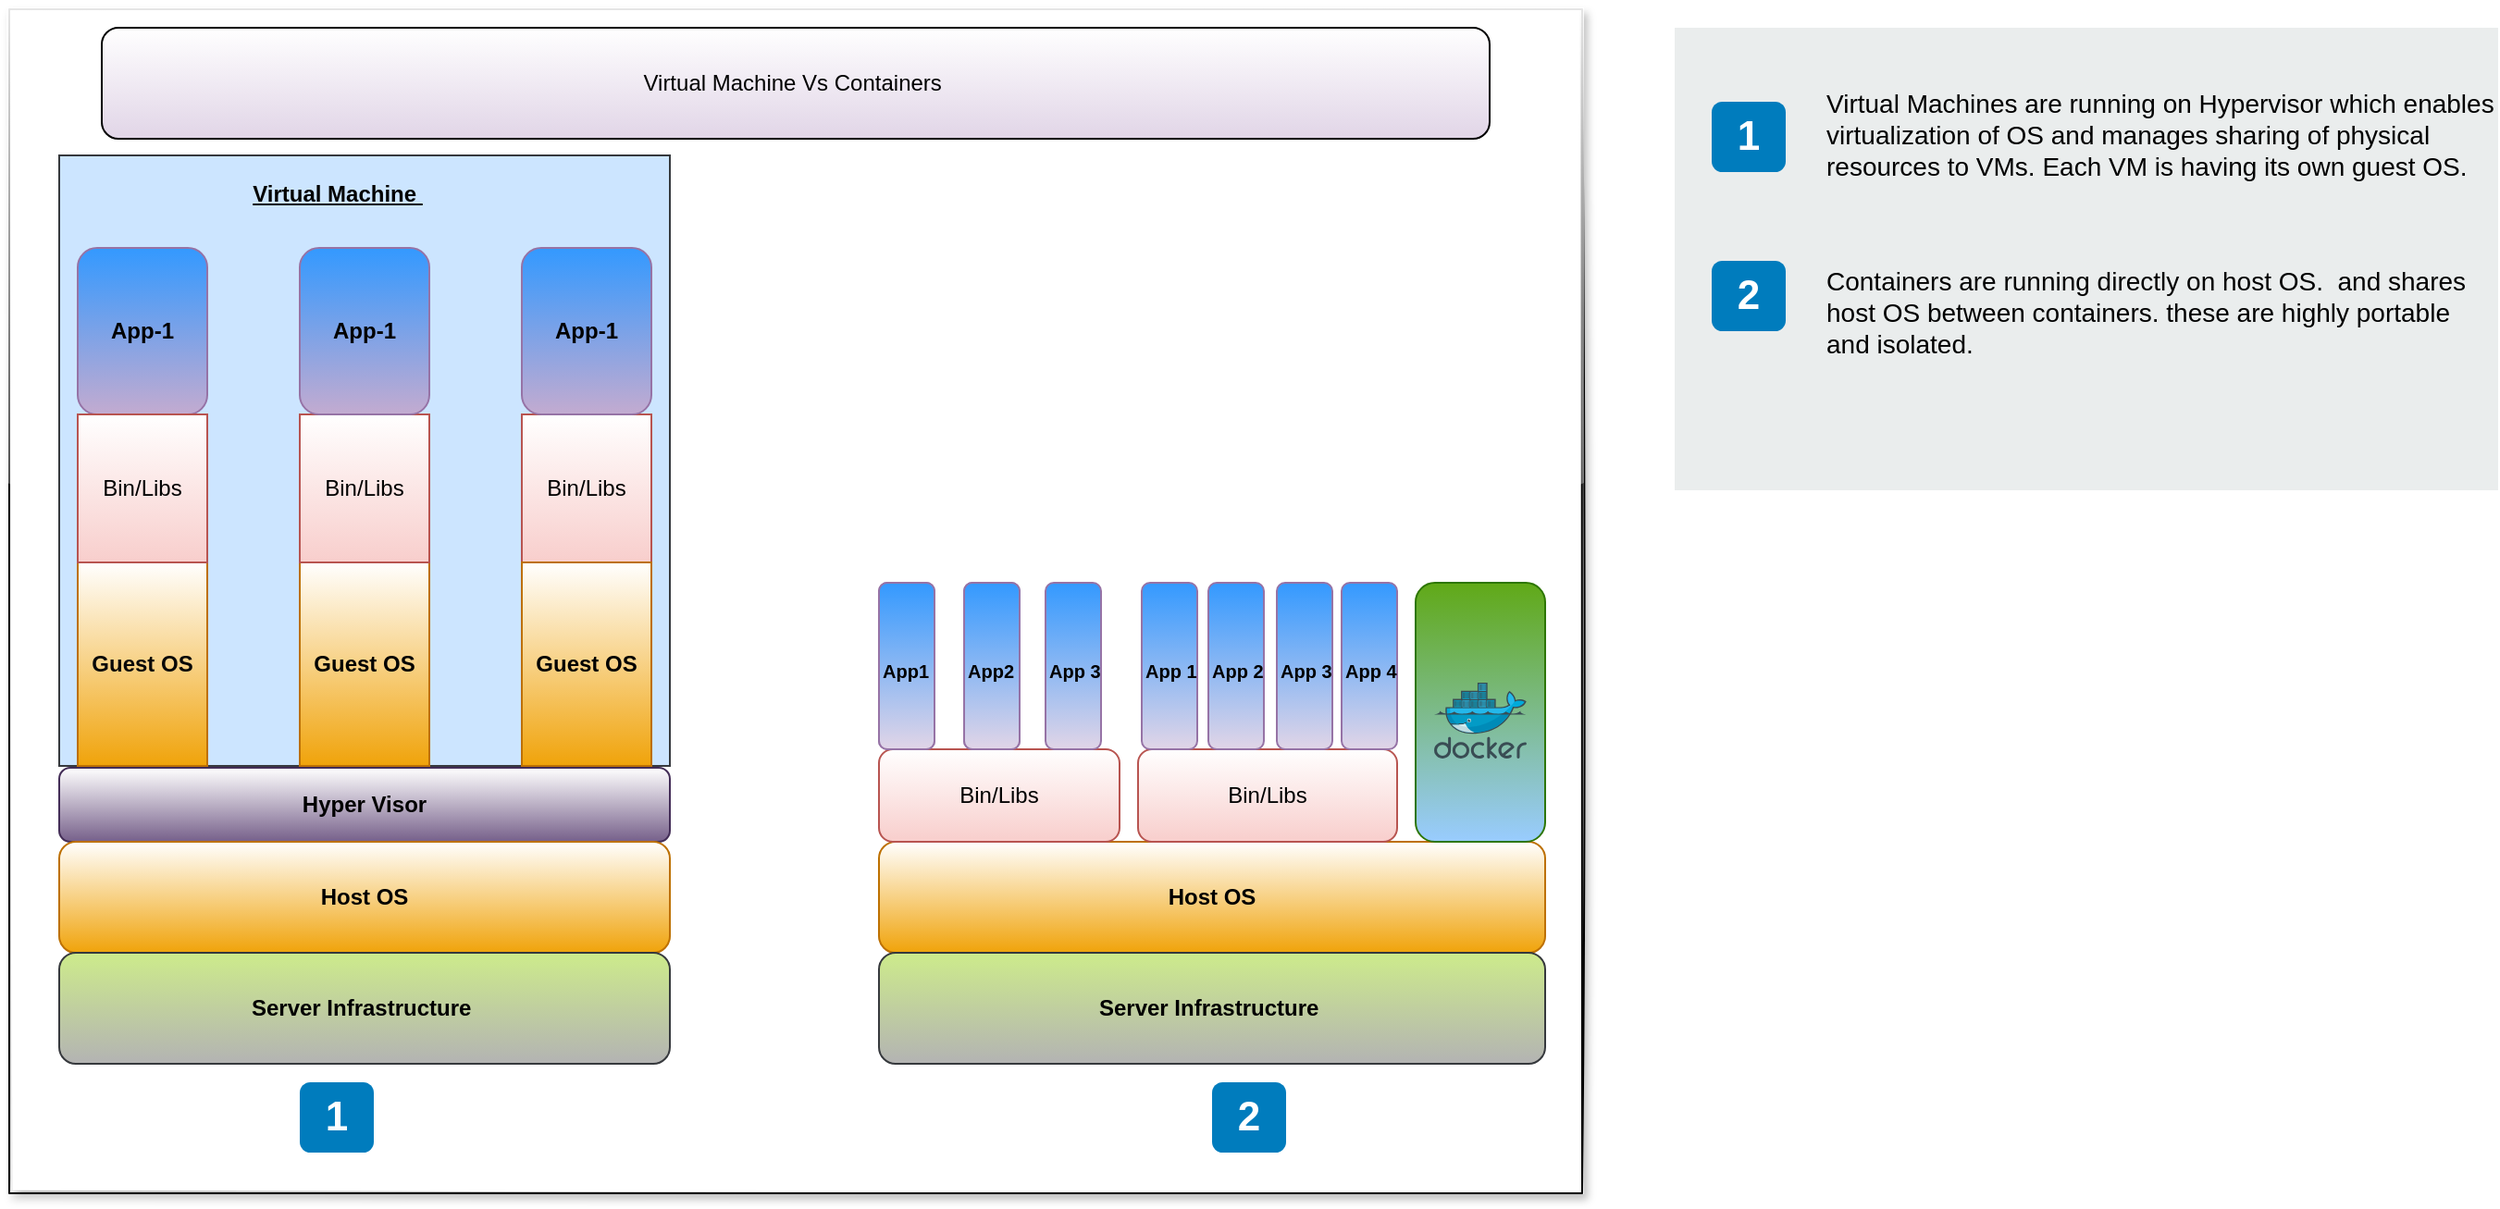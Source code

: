 <mxfile version="13.8.1" type="github" pages="3">
  <diagram id="DGWB0BznINM3LNl3tufz" name="VM Vs Container">
    <mxGraphModel dx="1422" dy="794" grid="1" gridSize="10" guides="1" tooltips="1" connect="1" arrows="1" fold="1" page="1" pageScale="1" pageWidth="850" pageHeight="1100" math="0" shadow="0">
      <root>
        <mxCell id="kyDqKszKugS3sy3nD4lF-0" />
        <mxCell id="kyDqKszKugS3sy3nD4lF-1" parent="kyDqKszKugS3sy3nD4lF-0" />
        <mxCell id="bHIcWcPqwZpYIcdL-W17-55" value="" style="rounded=0;whiteSpace=wrap;html=1;glass=1;fillColor=#FFFFFF;shadow=1;sketch=1;" parent="kyDqKszKugS3sy3nD4lF-1" vertex="1">
          <mxGeometry x="45" y="110" width="850" height="640" as="geometry" />
        </mxCell>
        <mxCell id="kyDqKszKugS3sy3nD4lF-6" value="" style="rounded=0;whiteSpace=wrap;html=1;glass=0;fillColor=#67AB9F;gradientColor=#ffffff;" parent="kyDqKszKugS3sy3nD4lF-1" vertex="1">
          <mxGeometry x="82" y="220" width="70" height="280" as="geometry" />
        </mxCell>
        <mxCell id="kyDqKszKugS3sy3nD4lF-7" value="" style="rounded=0;whiteSpace=wrap;html=1;glass=0;fillColor=#67AB9F;gradientColor=#ffffff;" parent="kyDqKszKugS3sy3nD4lF-1" vertex="1">
          <mxGeometry x="202" y="220" width="70" height="280" as="geometry" />
        </mxCell>
        <mxCell id="kyDqKszKugS3sy3nD4lF-8" value="" style="rounded=0;whiteSpace=wrap;html=1;glass=0;fillColor=#67AB9F;gradientColor=#ffffff;" parent="kyDqKszKugS3sy3nD4lF-1" vertex="1">
          <mxGeometry x="322" y="220" width="70" height="280" as="geometry" />
        </mxCell>
        <mxCell id="kyDqKszKugS3sy3nD4lF-9" value="&lt;b&gt;Guest OS&lt;/b&gt;" style="rounded=0;whiteSpace=wrap;html=1;glass=0;fillColor=#f0a30a;gradientDirection=north;strokeColor=#BD7000;fontColor=#ffffff;gradientColor=#ffffff;" parent="kyDqKszKugS3sy3nD4lF-1" vertex="1">
          <mxGeometry x="82" y="390" width="70" height="110" as="geometry" />
        </mxCell>
        <mxCell id="kyDqKszKugS3sy3nD4lF-11" value="" style="rounded=0;whiteSpace=wrap;html=1;glass=0;fillColor=#f0a30a;strokeColor=#BD7000;fontColor=#ffffff;" parent="kyDqKszKugS3sy3nD4lF-1" vertex="1">
          <mxGeometry x="322" y="390" width="70" height="110" as="geometry" />
        </mxCell>
        <mxCell id="kyDqKszKugS3sy3nD4lF-12" value="Bin/Libs" style="rounded=0;whiteSpace=wrap;html=1;glass=0;fillColor=#ffcc99;gradientDirection=north;strokeColor=#36393d;gradientColor=#ffffff;" parent="kyDqKszKugS3sy3nD4lF-1" vertex="1">
          <mxGeometry x="82" y="310" width="70" height="80" as="geometry" />
        </mxCell>
        <mxCell id="kyDqKszKugS3sy3nD4lF-13" value="&lt;span&gt;Bin/Libs&lt;/span&gt;" style="rounded=0;whiteSpace=wrap;html=1;glass=0;fillColor=#ffcc99;strokeColor=#36393d;gradientDirection=north;gradientColor=#ffffff;" parent="kyDqKszKugS3sy3nD4lF-1" vertex="1">
          <mxGeometry x="202" y="310" width="70" height="80" as="geometry" />
        </mxCell>
        <mxCell id="bHIcWcPqwZpYIcdL-W17-0" value="&lt;b&gt;Guest OS&lt;/b&gt;" style="rounded=0;whiteSpace=wrap;html=1;glass=0;fillColor=#f0a30a;gradientDirection=north;strokeColor=#BD7000;fontColor=#ffffff;" parent="kyDqKszKugS3sy3nD4lF-1" vertex="1">
          <mxGeometry x="82" y="220" width="70" height="90" as="geometry" />
        </mxCell>
        <mxCell id="bHIcWcPqwZpYIcdL-W17-1" value="&lt;b&gt;Guest OS&lt;/b&gt;" style="rounded=0;whiteSpace=wrap;html=1;glass=0;fillColor=#f0a30a;gradientDirection=north;strokeColor=#BD7000;fontColor=#ffffff;" parent="kyDqKszKugS3sy3nD4lF-1" vertex="1">
          <mxGeometry x="202" y="220" width="70" height="90" as="geometry" />
        </mxCell>
        <mxCell id="bHIcWcPqwZpYIcdL-W17-5" value="&lt;b&gt;Guest OS&lt;/b&gt;" style="rounded=0;whiteSpace=wrap;html=1;glass=0;fillColor=#f0a30a;gradientDirection=north;strokeColor=#BD7000;fontColor=#ffffff;" parent="kyDqKszKugS3sy3nD4lF-1" vertex="1">
          <mxGeometry x="82" y="220" width="70" height="90" as="geometry" />
        </mxCell>
        <mxCell id="bHIcWcPqwZpYIcdL-W17-6" value="&lt;b&gt;Guest OS&lt;/b&gt;" style="rounded=0;whiteSpace=wrap;html=1;glass=0;fillColor=#f0a30a;gradientDirection=north;strokeColor=#BD7000;fontColor=#ffffff;gradientColor=#ffffff;" parent="kyDqKszKugS3sy3nD4lF-1" vertex="1">
          <mxGeometry x="82" y="390" width="70" height="110" as="geometry" />
        </mxCell>
        <mxCell id="bHIcWcPqwZpYIcdL-W17-7" value="Bin/Libs" style="rounded=0;whiteSpace=wrap;html=1;glass=0;fillColor=#ffcc99;gradientDirection=north;strokeColor=#36393d;gradientColor=#ffffff;" parent="kyDqKszKugS3sy3nD4lF-1" vertex="1">
          <mxGeometry x="82" y="310" width="70" height="80" as="geometry" />
        </mxCell>
        <mxCell id="bHIcWcPqwZpYIcdL-W17-13" value="" style="group;rounded=0;glass=0;strokeColor=#001DBC;fontColor=#ffffff;fillColor=#0050ef;" parent="kyDqKszKugS3sy3nD4lF-1" vertex="1" connectable="0">
          <mxGeometry x="72" y="189" width="330" height="330" as="geometry" />
        </mxCell>
        <mxCell id="bHIcWcPqwZpYIcdL-W17-3" value="Virtual Machine" style="text;html=1;resizable=0;autosize=1;align=center;verticalAlign=middle;points=[];fillColor=none;strokeColor=none;rounded=0;glass=0;" parent="bHIcWcPqwZpYIcdL-W17-13" vertex="1">
          <mxGeometry x="115" y="11" width="100" height="20" as="geometry" />
        </mxCell>
        <mxCell id="bHIcWcPqwZpYIcdL-W17-53" value="" style="group" parent="bHIcWcPqwZpYIcdL-W17-13" vertex="1" connectable="0">
          <mxGeometry width="330" height="330" as="geometry" />
        </mxCell>
        <mxCell id="kyDqKszKugS3sy3nD4lF-18" value="" style="whiteSpace=wrap;html=1;aspect=fixed;glass=0;fillColor=#cce5ff;strokeColor=#36393d;" parent="bHIcWcPqwZpYIcdL-W17-53" vertex="1">
          <mxGeometry width="330" height="330" as="geometry" />
        </mxCell>
        <mxCell id="kyDqKszKugS3sy3nD4lF-14" value="&lt;span&gt;Bin/Libs&lt;/span&gt;" style="rounded=0;whiteSpace=wrap;html=1;glass=0;fillColor=#f8cecc;strokeColor=#b85450;gradientDirection=north;gradientColor=#ffffff;" parent="bHIcWcPqwZpYIcdL-W17-53" vertex="1">
          <mxGeometry x="250" y="140" width="70" height="80" as="geometry" />
        </mxCell>
        <mxCell id="kyDqKszKugS3sy3nD4lF-16" value="&lt;b&gt;&lt;font color=&quot;#000000&quot;&gt;Guest OS&lt;/font&gt;&lt;/b&gt;" style="rounded=0;whiteSpace=wrap;html=1;glass=0;fillColor=#f0a30a;gradientDirection=north;strokeColor=#BD7000;fontColor=#ffffff;gradientColor=#ffffff;" parent="bHIcWcPqwZpYIcdL-W17-53" vertex="1">
          <mxGeometry x="130" y="220" width="70" height="110" as="geometry" />
        </mxCell>
        <mxCell id="kyDqKszKugS3sy3nD4lF-17" value="&lt;b&gt;&lt;font color=&quot;#000000&quot;&gt;Guest OS&lt;/font&gt;&lt;/b&gt;" style="rounded=0;whiteSpace=wrap;html=1;glass=0;fillColor=#f0a30a;gradientDirection=north;strokeColor=#BD7000;fontColor=#ffffff;gradientColor=#ffffff;" parent="bHIcWcPqwZpYIcdL-W17-53" vertex="1">
          <mxGeometry x="250" y="220" width="70" height="110" as="geometry" />
        </mxCell>
        <mxCell id="bHIcWcPqwZpYIcdL-W17-8" value="&lt;b&gt;App-1&lt;/b&gt;" style="rounded=1;whiteSpace=wrap;html=1;glass=0;gradientDirection=south;strokeColor=#9673a6;gradientColor=#C3ABD0;fillColor=#3399FF;" parent="bHIcWcPqwZpYIcdL-W17-53" vertex="1">
          <mxGeometry x="10" y="50" width="70" height="90" as="geometry" />
        </mxCell>
        <mxCell id="bHIcWcPqwZpYIcdL-W17-9" value="&lt;b&gt;&lt;font color=&quot;#080808&quot;&gt;Guest OS&lt;/font&gt;&lt;/b&gt;" style="rounded=0;whiteSpace=wrap;html=1;glass=0;fillColor=#f0a30a;gradientDirection=north;strokeColor=#BD7000;fontColor=#ffffff;gradientColor=#ffffff;" parent="bHIcWcPqwZpYIcdL-W17-53" vertex="1">
          <mxGeometry x="10" y="220" width="70" height="110" as="geometry" />
        </mxCell>
        <mxCell id="bHIcWcPqwZpYIcdL-W17-10" value="Bin/Libs" style="rounded=0;whiteSpace=wrap;html=1;glass=0;fillColor=#f8cecc;gradientDirection=north;strokeColor=#b85450;gradientColor=#ffffff;" parent="bHIcWcPqwZpYIcdL-W17-53" vertex="1">
          <mxGeometry x="10" y="140" width="70" height="80" as="geometry" />
        </mxCell>
        <mxCell id="bHIcWcPqwZpYIcdL-W17-11" value="&lt;span&gt;Bin/Libs&lt;/span&gt;" style="rounded=0;whiteSpace=wrap;html=1;glass=0;fillColor=#f8cecc;strokeColor=#b85450;gradientDirection=north;gradientColor=#ffffff;" parent="bHIcWcPqwZpYIcdL-W17-53" vertex="1">
          <mxGeometry x="130" y="140" width="70" height="80" as="geometry" />
        </mxCell>
        <mxCell id="bHIcWcPqwZpYIcdL-W17-48" value="&lt;b&gt;App-1&lt;/b&gt;" style="rounded=1;whiteSpace=wrap;html=1;glass=0;gradientDirection=south;strokeColor=#9673a6;gradientColor=#C3ABD0;fillColor=#3399FF;" parent="bHIcWcPqwZpYIcdL-W17-53" vertex="1">
          <mxGeometry x="130" y="50" width="70" height="90" as="geometry" />
        </mxCell>
        <mxCell id="bHIcWcPqwZpYIcdL-W17-49" value="&lt;b&gt;App-1&lt;/b&gt;" style="rounded=1;whiteSpace=wrap;html=1;glass=0;gradientDirection=south;strokeColor=#9673a6;gradientColor=#C3ABD0;fillColor=#3399FF;" parent="bHIcWcPqwZpYIcdL-W17-53" vertex="1">
          <mxGeometry x="250" y="50" width="70" height="90" as="geometry" />
        </mxCell>
        <mxCell id="bHIcWcPqwZpYIcdL-W17-56" value="&lt;b&gt;&lt;u&gt;Virtual Machine&amp;nbsp;&lt;/u&gt;&lt;/b&gt;" style="text;html=1;resizable=0;autosize=1;align=center;verticalAlign=middle;points=[];fillColor=none;strokeColor=none;rounded=0;glass=0;" parent="bHIcWcPqwZpYIcdL-W17-53" vertex="1">
          <mxGeometry x="95" y="11" width="110" height="20" as="geometry" />
        </mxCell>
        <mxCell id="bHIcWcPqwZpYIcdL-W17-18" value="" style="group" parent="kyDqKszKugS3sy3nD4lF-1" vertex="1" connectable="0">
          <mxGeometry x="72" y="520" width="330" height="160" as="geometry" />
        </mxCell>
        <mxCell id="kyDqKszKugS3sy3nD4lF-4" value="&lt;b&gt;&lt;font color=&quot;#000000&quot;&gt;Hyper Visor&lt;/font&gt;&lt;/b&gt;" style="rounded=1;whiteSpace=wrap;html=1;fillColor=#76608a;gradientDirection=north;strokeColor=#432D57;fontColor=#ffffff;gradientColor=#ffffff;" parent="bHIcWcPqwZpYIcdL-W17-18" vertex="1">
          <mxGeometry width="330" height="40" as="geometry" />
        </mxCell>
        <mxCell id="bHIcWcPqwZpYIcdL-W17-14" value="" style="group" parent="bHIcWcPqwZpYIcdL-W17-18" vertex="1" connectable="0">
          <mxGeometry y="40" width="330" height="120" as="geometry" />
        </mxCell>
        <mxCell id="kyDqKszKugS3sy3nD4lF-3" value="&lt;b&gt;&lt;font color=&quot;#000000&quot;&gt;Host OS&lt;/font&gt;&lt;/b&gt;" style="rounded=1;whiteSpace=wrap;html=1;fillColor=#f0a30a;gradientDirection=north;glass=0;strokeColor=#BD7000;fontColor=#ffffff;gradientColor=#ffffff;" parent="bHIcWcPqwZpYIcdL-W17-14" vertex="1">
          <mxGeometry width="330" height="60" as="geometry" />
        </mxCell>
        <mxCell id="kyDqKszKugS3sy3nD4lF-15" value="&lt;b&gt;Server Infrastructure&amp;nbsp;&lt;/b&gt;" style="rounded=1;whiteSpace=wrap;html=1;fillColor=#cdeb8b;gradientDirection=south;glass=0;strokeColor=#36393d;gradientColor=#B3B3B3;" parent="bHIcWcPqwZpYIcdL-W17-14" vertex="1">
          <mxGeometry y="60" width="330" height="60" as="geometry" />
        </mxCell>
        <mxCell id="bHIcWcPqwZpYIcdL-W17-23" value="Virtual Machine Vs Containers&amp;nbsp;" style="rounded=1;whiteSpace=wrap;html=1;glass=0;gradientColor=#E1D5E7;fillColor=#FFFFFF;" parent="kyDqKszKugS3sy3nD4lF-1" vertex="1">
          <mxGeometry x="95" y="120" width="750" height="60" as="geometry" />
        </mxCell>
        <mxCell id="bHIcWcPqwZpYIcdL-W17-54" value="" style="group" parent="kyDqKszKugS3sy3nD4lF-1" vertex="1" connectable="0">
          <mxGeometry x="515" y="420" width="360" height="260" as="geometry" />
        </mxCell>
        <mxCell id="bHIcWcPqwZpYIcdL-W17-15" value="" style="group" parent="bHIcWcPqwZpYIcdL-W17-54" vertex="1" connectable="0">
          <mxGeometry y="140" width="360" height="120" as="geometry" />
        </mxCell>
        <mxCell id="bHIcWcPqwZpYIcdL-W17-16" value="&lt;b&gt;&lt;font color=&quot;#000000&quot;&gt;Host OS&lt;/font&gt;&lt;/b&gt;" style="rounded=1;whiteSpace=wrap;html=1;fillColor=#f0a30a;gradientDirection=north;glass=0;strokeColor=#BD7000;fontColor=#ffffff;gradientColor=#ffffff;" parent="bHIcWcPqwZpYIcdL-W17-15" vertex="1">
          <mxGeometry width="360" height="60" as="geometry" />
        </mxCell>
        <mxCell id="bHIcWcPqwZpYIcdL-W17-17" value="&lt;b&gt;Server Infrastructure&amp;nbsp;&lt;/b&gt;" style="rounded=1;whiteSpace=wrap;html=1;fillColor=#cdeb8b;gradientDirection=south;glass=0;strokeColor=#36393d;gradientColor=#B3B3B3;" parent="bHIcWcPqwZpYIcdL-W17-15" vertex="1">
          <mxGeometry y="60" width="360" height="60" as="geometry" />
        </mxCell>
        <mxCell id="bHIcWcPqwZpYIcdL-W17-36" value="Bin/Libs" style="rounded=1;whiteSpace=wrap;html=1;glass=0;fillColor=#f8cecc;gradientDirection=north;strokeColor=#b85450;gradientColor=#ffffff;" parent="bHIcWcPqwZpYIcdL-W17-54" vertex="1">
          <mxGeometry y="90" width="130" height="50" as="geometry" />
        </mxCell>
        <mxCell id="bHIcWcPqwZpYIcdL-W17-37" value="Bin/Libs" style="rounded=1;whiteSpace=wrap;html=1;glass=0;fillColor=#f8cecc;gradientDirection=north;strokeColor=#b85450;gradientColor=#ffffff;" parent="bHIcWcPqwZpYIcdL-W17-54" vertex="1">
          <mxGeometry x="140" y="90" width="140" height="50" as="geometry" />
        </mxCell>
        <mxCell id="bHIcWcPqwZpYIcdL-W17-41" value="&lt;b&gt;&lt;sub&gt;App1&lt;/sub&gt;&lt;/b&gt;" style="rounded=1;whiteSpace=wrap;html=1;glass=0;gradientDirection=south;strokeColor=#9673a6;gradientColor=#E1D5E7;align=left;fillColor=#3399FF;" parent="bHIcWcPqwZpYIcdL-W17-54" vertex="1">
          <mxGeometry width="30" height="90" as="geometry" />
        </mxCell>
        <mxCell id="bHIcWcPqwZpYIcdL-W17-42" value="&lt;b&gt;&lt;sub&gt;App 1&lt;/sub&gt;&lt;/b&gt;" style="rounded=1;whiteSpace=wrap;html=1;glass=0;gradientDirection=south;strokeColor=#9673a6;gradientColor=#E1D5E7;align=left;fillColor=#3399FF;" parent="bHIcWcPqwZpYIcdL-W17-54" vertex="1">
          <mxGeometry x="142" width="30" height="90" as="geometry" />
        </mxCell>
        <mxCell id="bHIcWcPqwZpYIcdL-W17-43" value="&lt;b&gt;&lt;sub&gt;App2&lt;/sub&gt;&lt;/b&gt;" style="rounded=1;whiteSpace=wrap;html=1;glass=0;gradientDirection=south;strokeColor=#9673a6;gradientColor=#E1D5E7;align=left;fillColor=#3399FF;" parent="bHIcWcPqwZpYIcdL-W17-54" vertex="1">
          <mxGeometry x="46" width="30" height="90" as="geometry" />
        </mxCell>
        <mxCell id="bHIcWcPqwZpYIcdL-W17-44" value="&lt;b&gt;&lt;sub&gt;App 3&lt;/sub&gt;&lt;/b&gt;" style="rounded=1;whiteSpace=wrap;html=1;glass=0;gradientDirection=south;strokeColor=#9673a6;gradientColor=#E1D5E7;align=left;fillColor=#3399FF;" parent="bHIcWcPqwZpYIcdL-W17-54" vertex="1">
          <mxGeometry x="90" width="30" height="90" as="geometry" />
        </mxCell>
        <mxCell id="bHIcWcPqwZpYIcdL-W17-45" value="&lt;b&gt;&lt;sub&gt;App 4&lt;/sub&gt;&lt;/b&gt;" style="rounded=1;whiteSpace=wrap;html=1;glass=0;gradientDirection=south;strokeColor=#9673a6;gradientColor=#E1D5E7;align=left;fillColor=#3399FF;" parent="bHIcWcPqwZpYIcdL-W17-54" vertex="1">
          <mxGeometry x="250" width="30" height="90" as="geometry" />
        </mxCell>
        <mxCell id="bHIcWcPqwZpYIcdL-W17-46" value="&lt;b&gt;&lt;sub&gt;App 2&lt;/sub&gt;&lt;/b&gt;" style="rounded=1;whiteSpace=wrap;html=1;glass=0;gradientDirection=south;strokeColor=#9673a6;gradientColor=#E1D5E7;align=left;fillColor=#3399FF;" parent="bHIcWcPqwZpYIcdL-W17-54" vertex="1">
          <mxGeometry x="178" width="30" height="90" as="geometry" />
        </mxCell>
        <mxCell id="bHIcWcPqwZpYIcdL-W17-47" value="&lt;b&gt;&lt;sub&gt;App 3&lt;/sub&gt;&lt;/b&gt;" style="rounded=1;whiteSpace=wrap;html=1;glass=0;gradientDirection=south;strokeColor=#9673a6;gradientColor=#E1D5E7;align=left;fillColor=#3399FF;" parent="bHIcWcPqwZpYIcdL-W17-54" vertex="1">
          <mxGeometry x="215" width="30" height="90" as="geometry" />
        </mxCell>
        <mxCell id="6JbyQQnrYKDJZ0UKh6eg-0" value="&lt;b&gt;&lt;sub&gt;App1&lt;/sub&gt;&lt;/b&gt;" style="rounded=1;whiteSpace=wrap;html=1;glass=0;gradientDirection=south;strokeColor=#9673a6;gradientColor=#E1D5E7;align=left;fillColor=#3399FF;" parent="bHIcWcPqwZpYIcdL-W17-54" vertex="1">
          <mxGeometry width="30" height="90" as="geometry" />
        </mxCell>
        <mxCell id="6JbyQQnrYKDJZ0UKh6eg-1" value="&lt;b&gt;&lt;sub&gt;App2&lt;/sub&gt;&lt;/b&gt;" style="rounded=1;whiteSpace=wrap;html=1;glass=0;gradientDirection=south;strokeColor=#9673a6;gradientColor=#E1D5E7;align=left;fillColor=#3399FF;" parent="bHIcWcPqwZpYIcdL-W17-54" vertex="1">
          <mxGeometry x="46" width="30" height="90" as="geometry" />
        </mxCell>
        <mxCell id="dMZ3dkn6GBFQEtiERYAv-0" value="" style="group" parent="bHIcWcPqwZpYIcdL-W17-54" vertex="1" connectable="0">
          <mxGeometry x="290" width="70" height="140" as="geometry" />
        </mxCell>
        <mxCell id="bHIcWcPqwZpYIcdL-W17-38" value="" style="rounded=1;whiteSpace=wrap;html=1;glass=0;fillColor=#60a917;gradientDirection=south;strokeColor=#2D7600;fontColor=#ffffff;gradientColor=#99CCFF;" parent="dMZ3dkn6GBFQEtiERYAv-0" vertex="1">
          <mxGeometry width="70" height="140" as="geometry" />
        </mxCell>
        <mxCell id="BT9AcweuOjdm2NpgEXRj-3" value="" style="aspect=fixed;html=1;points=[];align=center;image;fontSize=12;image=img/lib/mscae/Docker.svg;rounded=1;glass=0;fillColor=#FFFFFF;gradientColor=none;" parent="dMZ3dkn6GBFQEtiERYAv-0" vertex="1">
          <mxGeometry x="10" y="54" width="50" height="41" as="geometry" />
        </mxCell>
        <mxCell id="2RaWeisrTVGtAkEOiD9W-0" value="" style="rounded=0;whiteSpace=wrap;html=1;fillColor=#EAEDED;fontSize=22;fontColor=#FFFFFF;strokeColor=none;labelBackgroundColor=none;" parent="kyDqKszKugS3sy3nD4lF-1" vertex="1">
          <mxGeometry x="945" y="120" width="445" height="250" as="geometry" />
        </mxCell>
        <mxCell id="7nLyYLvclr_Cwdo7xorj-0" value="1" style="rounded=1;whiteSpace=wrap;html=1;fillColor=#007CBD;strokeColor=none;fontColor=#FFFFFF;fontStyle=1;fontSize=22;labelBackgroundColor=none;" parent="kyDqKszKugS3sy3nD4lF-1" vertex="1">
          <mxGeometry x="965" y="160" width="40" height="38" as="geometry" />
        </mxCell>
        <mxCell id="bnwkZBaLwuNeR5rry-iJ-0" value="2" style="rounded=1;whiteSpace=wrap;html=1;fillColor=#007CBD;strokeColor=none;fontColor=#FFFFFF;fontStyle=1;fontSize=22;labelBackgroundColor=none;" parent="kyDqKszKugS3sy3nD4lF-1" vertex="1">
          <mxGeometry x="965" y="246" width="40" height="38" as="geometry" />
        </mxCell>
        <mxCell id="CElo8uF_VUIQxqXV9QFd-0" value="&lt;span&gt;Virtual Machines are running on Hypervisor which enables virtualization of OS and manages sharing of physical resources to VMs. Each VM is having its own guest OS.&lt;/span&gt;" style="text;html=1;align=left;verticalAlign=top;spacingTop=-4;fontSize=14;labelBackgroundColor=none;whiteSpace=wrap;" parent="kyDqKszKugS3sy3nD4lF-1" vertex="1">
          <mxGeometry x="1025" y="150" width="365" height="80" as="geometry" />
        </mxCell>
        <mxCell id="CElo8uF_VUIQxqXV9QFd-1" value="&lt;span&gt;Containers are running directly on host OS.&amp;nbsp; and shares host OS between containers. these are highly portable and isolated.&lt;/span&gt;" style="text;html=1;align=left;verticalAlign=top;spacingTop=-4;fontSize=14;labelBackgroundColor=none;whiteSpace=wrap;" parent="kyDqKszKugS3sy3nD4lF-1" vertex="1">
          <mxGeometry x="1025" y="246" width="360" height="85" as="geometry" />
        </mxCell>
        <mxCell id="CElo8uF_VUIQxqXV9QFd-2" value="2" style="rounded=1;whiteSpace=wrap;html=1;fillColor=#007CBD;strokeColor=none;fontColor=#FFFFFF;fontStyle=1;fontSize=22;labelBackgroundColor=none;" parent="kyDqKszKugS3sy3nD4lF-1" vertex="1">
          <mxGeometry x="695" y="690" width="40" height="38" as="geometry" />
        </mxCell>
        <mxCell id="CElo8uF_VUIQxqXV9QFd-3" value="1" style="rounded=1;whiteSpace=wrap;html=1;fillColor=#007CBD;strokeColor=none;fontColor=#FFFFFF;fontStyle=1;fontSize=22;labelBackgroundColor=none;" parent="kyDqKszKugS3sy3nD4lF-1" vertex="1">
          <mxGeometry x="202" y="690" width="40" height="38" as="geometry" />
        </mxCell>
      </root>
    </mxGraphModel>
  </diagram>
  <diagram id="_RcHPSoCK-UyDk47PvzI" name="Docker-Image Flow">
    <mxGraphModel dx="1422" dy="794" grid="1" gridSize="10" guides="1" tooltips="1" connect="1" arrows="1" fold="1" page="1" pageScale="1" pageWidth="850" pageHeight="1100" math="0" shadow="0">
      <root>
        <mxCell id="ZIVqKfLvt1eOMZWE84N--0" />
        <mxCell id="ZIVqKfLvt1eOMZWE84N--1" parent="ZIVqKfLvt1eOMZWE84N--0" />
        <mxCell id="UGMUUq8by2aVznE4F_mM-63" value="" style="rounded=1;whiteSpace=wrap;html=1;shadow=0;glass=1;sketch=0;strokeColor=#660066;fillColor=#FFFFFF;gradientColor=#B3B3B3;opacity=90;gradientDirection=north;" parent="ZIVqKfLvt1eOMZWE84N--1" vertex="1">
          <mxGeometry x="10" y="50" width="1060" height="650" as="geometry" />
        </mxCell>
        <mxCell id="ikQmyHIwPlXDHC7vOiAN-12" value="" style="edgeStyle=orthogonalEdgeStyle;rounded=0;orthogonalLoop=1;jettySize=auto;html=1;" parent="ZIVqKfLvt1eOMZWE84N--1" target="kJPU1iOQph_Dpkr_AFzB-2" edge="1">
          <mxGeometry relative="1" as="geometry">
            <mxPoint x="373" y="425" as="sourcePoint" />
            <mxPoint x="140" y="290" as="targetPoint" />
            <Array as="points">
              <mxPoint x="373" y="425" />
              <mxPoint x="373" y="425" />
            </Array>
          </mxGeometry>
        </mxCell>
        <mxCell id="UGMUUq8by2aVznE4F_mM-22" value="Build docker Image" style="edgeLabel;html=1;align=center;verticalAlign=middle;resizable=0;points=[];" parent="ikQmyHIwPlXDHC7vOiAN-12" vertex="1" connectable="0">
          <mxGeometry x="-0.231" y="2" relative="1" as="geometry">
            <mxPoint as="offset" />
          </mxGeometry>
        </mxCell>
        <mxCell id="ikQmyHIwPlXDHC7vOiAN-7" value="&lt;b&gt;Dockerfile&amp;nbsp;&lt;/b&gt;" style="shape=document;whiteSpace=wrap;html=1;boundedLbl=1;shadow=1;fontFamily=Helvetica;fontSize=12;fontColor=#000000;align=center;strokeColor=#000000;fillColor=#FFFFFF;sketch=1;" parent="ZIVqKfLvt1eOMZWE84N--1" vertex="1">
          <mxGeometry x="49" y="410" width="121" height="80" as="geometry" />
        </mxCell>
        <mxCell id="UGMUUq8by2aVznE4F_mM-15" value="" style="group" parent="ZIVqKfLvt1eOMZWE84N--1" vertex="1" connectable="0">
          <mxGeometry x="310" y="90" width="110" height="130" as="geometry" />
        </mxCell>
        <mxCell id="kJPU1iOQph_Dpkr_AFzB-2" value="" style="aspect=fixed;perimeter=ellipsePerimeter;html=1;align=center;shadow=0;dashed=0;spacingTop=3;image;image=img/lib/active_directory/database_cube.svg;rounded=0;glass=1;sketch=1;fillColor=#FFFFFF;gradientColor=none;" parent="UGMUUq8by2aVznE4F_mM-15" vertex="1">
          <mxGeometry width="109.2" height="121.333" as="geometry" />
        </mxCell>
        <mxCell id="UGMUUq8by2aVznE4F_mM-14" value="Docker Image" style="text;html=1;resizable=0;autosize=1;align=center;verticalAlign=middle;points=[];fillColor=none;strokeColor=none;rounded=0;shadow=0;glass=1;sketch=0;" parent="UGMUUq8by2aVznE4F_mM-15" vertex="1">
          <mxGeometry x="15.714" y="112.667" width="90" height="20" as="geometry" />
        </mxCell>
        <mxCell id="UGMUUq8by2aVznE4F_mM-16" value="" style="group" parent="ZIVqKfLvt1eOMZWE84N--1" vertex="1" connectable="0">
          <mxGeometry x="280" y="425" width="260" height="220" as="geometry" />
        </mxCell>
        <mxCell id="PZKL4xhuqcC41InsU4tB-11" value="" style="group" parent="UGMUUq8by2aVznE4F_mM-16" vertex="1" connectable="0">
          <mxGeometry y="100" width="260" height="120" as="geometry" />
        </mxCell>
        <mxCell id="PZKL4xhuqcC41InsU4tB-12" value="&lt;b&gt;&lt;font color=&quot;#000000&quot;&gt;Host OS&lt;/font&gt;&lt;/b&gt;" style="rounded=1;whiteSpace=wrap;html=1;fillColor=#f0a30a;gradientDirection=north;glass=0;strokeColor=#BD7000;fontColor=#ffffff;gradientColor=#ffffff;" parent="PZKL4xhuqcC41InsU4tB-11" vertex="1">
          <mxGeometry width="260" height="60" as="geometry" />
        </mxCell>
        <mxCell id="PZKL4xhuqcC41InsU4tB-13" value="&lt;b&gt;Server Infrastructure&amp;nbsp;&lt;/b&gt;" style="rounded=1;whiteSpace=wrap;html=1;fillColor=#cdeb8b;gradientDirection=south;glass=0;strokeColor=#36393d;gradientColor=#B3B3B3;" parent="PZKL4xhuqcC41InsU4tB-11" vertex="1">
          <mxGeometry y="60" width="260" height="60" as="geometry" />
        </mxCell>
        <mxCell id="UGMUUq8by2aVznE4F_mM-11" value="" style="group" parent="UGMUUq8by2aVznE4F_mM-16" vertex="1" connectable="0">
          <mxGeometry x="10" width="100" height="139" as="geometry" />
        </mxCell>
        <mxCell id="UGMUUq8by2aVznE4F_mM-12" value="Docker Engine" style="rounded=1;whiteSpace=wrap;html=1;glass=0;fillColor=#60a917;gradientDirection=south;strokeColor=#2D7600;fontColor=#ffffff;gradientColor=#99CCFF;" parent="UGMUUq8by2aVznE4F_mM-11" vertex="1">
          <mxGeometry width="100" height="100" as="geometry" />
        </mxCell>
        <mxCell id="UGMUUq8by2aVznE4F_mM-13" value="" style="aspect=fixed;html=1;points=[];align=center;image;fontSize=12;image=img/lib/mscae/Docker.svg;rounded=1;glass=0;fillColor=#FFFFFF;gradientColor=none;" parent="UGMUUq8by2aVznE4F_mM-11" vertex="1">
          <mxGeometry x="36.96" y="70.71" width="33.04" height="27.1" as="geometry" />
        </mxCell>
        <mxCell id="UGMUUq8by2aVznE4F_mM-39" style="edgeStyle=orthogonalEdgeStyle;rounded=0;orthogonalLoop=1;jettySize=auto;html=1;entryX=0.013;entryY=0.589;entryDx=0;entryDy=0;entryPerimeter=0;" parent="ZIVqKfLvt1eOMZWE84N--1" source="kJPU1iOQph_Dpkr_AFzB-2" target="UGMUUq8by2aVznE4F_mM-23" edge="1">
          <mxGeometry relative="1" as="geometry">
            <mxPoint x="950" y="160" as="targetPoint" />
            <Array as="points">
              <mxPoint x="752" y="151" />
              <mxPoint x="752" y="152" />
            </Array>
          </mxGeometry>
        </mxCell>
        <mxCell id="UGMUUq8by2aVznE4F_mM-40" value="push" style="edgeLabel;html=1;align=center;verticalAlign=middle;resizable=0;points=[];" parent="UGMUUq8by2aVznE4F_mM-39" vertex="1" connectable="0">
          <mxGeometry x="0.047" y="2" relative="1" as="geometry">
            <mxPoint x="-1" as="offset" />
          </mxGeometry>
        </mxCell>
        <mxCell id="UGMUUq8by2aVznE4F_mM-59" value="5" style="group" parent="ZIVqKfLvt1eOMZWE84N--1" vertex="1" connectable="0">
          <mxGeometry x="590" y="40" width="1070" height="1229" as="geometry" />
        </mxCell>
        <mxCell id="KqEfgamp2stA4gsS0LK4-0" value="" style="rounded=0;whiteSpace=wrap;html=1;fillColor=#EAEDED;fontSize=22;fontColor=#FFFFFF;strokeColor=none;labelBackgroundColor=none;" parent="UGMUUq8by2aVznE4F_mM-59" vertex="1">
          <mxGeometry x="510" y="9" width="560" height="781" as="geometry" />
        </mxCell>
        <mxCell id="ikQmyHIwPlXDHC7vOiAN-0" value="" style="group" parent="UGMUUq8by2aVznE4F_mM-59" vertex="1" connectable="0">
          <mxGeometry y="510" width="430" height="120" as="geometry" />
        </mxCell>
        <mxCell id="ikQmyHIwPlXDHC7vOiAN-1" value="&lt;b&gt;&lt;font color=&quot;#000000&quot;&gt;Host OS&lt;/font&gt;&lt;/b&gt;" style="rounded=1;whiteSpace=wrap;html=1;fillColor=#f0a30a;gradientDirection=north;glass=0;strokeColor=#BD7000;fontColor=#ffffff;gradientColor=#ffffff;" parent="ikQmyHIwPlXDHC7vOiAN-0" vertex="1">
          <mxGeometry width="430" height="60" as="geometry" />
        </mxCell>
        <mxCell id="ikQmyHIwPlXDHC7vOiAN-2" value="&lt;b&gt;Server Infrastructure&amp;nbsp;&lt;/b&gt;" style="rounded=1;whiteSpace=wrap;html=1;fillColor=#cdeb8b;gradientDirection=south;glass=0;strokeColor=#36393d;gradientColor=#B3B3B3;" parent="ikQmyHIwPlXDHC7vOiAN-0" vertex="1">
          <mxGeometry y="60" width="430" height="60" as="geometry" />
        </mxCell>
        <mxCell id="PZKL4xhuqcC41InsU4tB-8" value="" style="group;verticalAlign=middle;horizontal=1;textDirection=ltr;" parent="UGMUUq8by2aVznE4F_mM-59" vertex="1" connectable="0">
          <mxGeometry x="10" y="420" width="920" height="369" as="geometry" />
        </mxCell>
        <mxCell id="PZKL4xhuqcC41InsU4tB-1" value="&lt;b&gt;&lt;sub&gt;Container-1&lt;/sub&gt;&lt;/b&gt;" style="rounded=1;whiteSpace=wrap;html=1;glass=0;gradientDirection=south;strokeColor=#9673a6;gradientColor=#E1D5E7;align=center;fillColor=#3399FF;flipV=0;verticalAlign=middle;horizontal=0;textDirection=rtl;" parent="PZKL4xhuqcC41InsU4tB-8" vertex="1">
          <mxGeometry width="30" height="90" as="geometry" />
        </mxCell>
        <mxCell id="UGMUUq8by2aVznE4F_mM-10" value="&lt;b&gt;&lt;sub&gt;Container-6&lt;/sub&gt;&lt;/b&gt;" style="rounded=1;whiteSpace=wrap;html=1;glass=0;gradientDirection=south;strokeColor=#9673a6;gradientColor=#E1D5E7;align=center;fillColor=#3399FF;flipV=0;verticalAlign=middle;horizontal=0;" parent="PZKL4xhuqcC41InsU4tB-8" vertex="1">
          <mxGeometry x="210" width="30" height="90" as="geometry" />
        </mxCell>
        <mxCell id="UGMUUq8by2aVznE4F_mM-9" value="&lt;b&gt;&lt;sub&gt;Container-5&lt;/sub&gt;&lt;/b&gt;" style="rounded=1;whiteSpace=wrap;html=1;glass=0;gradientDirection=south;strokeColor=#9673a6;gradientColor=#E1D5E7;align=center;fillColor=#3399FF;flipV=0;verticalAlign=middle;horizontal=0;" parent="PZKL4xhuqcC41InsU4tB-8" vertex="1">
          <mxGeometry x="170" width="30" height="90" as="geometry" />
        </mxCell>
        <mxCell id="UGMUUq8by2aVznE4F_mM-8" value="&lt;b&gt;&lt;sub&gt;Container-4&lt;/sub&gt;&lt;/b&gt;" style="rounded=1;whiteSpace=wrap;html=1;glass=0;gradientDirection=south;strokeColor=#9673a6;gradientColor=#E1D5E7;align=center;fillColor=#3399FF;flipV=0;verticalAlign=middle;horizontal=0;" parent="PZKL4xhuqcC41InsU4tB-8" vertex="1">
          <mxGeometry x="130" width="30" height="90" as="geometry" />
        </mxCell>
        <mxCell id="UGMUUq8by2aVznE4F_mM-7" value="&lt;b&gt;&lt;sub&gt;Container-3&lt;/sub&gt;&lt;/b&gt;" style="rounded=1;whiteSpace=wrap;html=1;glass=0;gradientDirection=south;strokeColor=#9673a6;gradientColor=#E1D5E7;align=center;fillColor=#3399FF;flipV=0;verticalAlign=middle;horizontal=0;" parent="PZKL4xhuqcC41InsU4tB-8" vertex="1">
          <mxGeometry x="90" width="30" height="90" as="geometry" />
        </mxCell>
        <mxCell id="UGMUUq8by2aVznE4F_mM-6" value="&lt;b&gt;&lt;sub&gt;Container-2&lt;/sub&gt;&lt;/b&gt;" style="rounded=1;whiteSpace=wrap;html=1;glass=0;gradientDirection=south;strokeColor=#9673a6;gradientColor=#E1D5E7;align=center;fillColor=#3399FF;flipV=0;verticalAlign=middle;horizontal=0;" parent="PZKL4xhuqcC41InsU4tB-8" vertex="1">
          <mxGeometry x="40" width="30" height="90" as="geometry" />
        </mxCell>
        <mxCell id="UGMUUq8by2aVznE4F_mM-3" value="" style="group" parent="UGMUUq8by2aVznE4F_mM-59" vertex="1" connectable="0">
          <mxGeometry x="260" y="410" width="100" height="100" as="geometry" />
        </mxCell>
        <mxCell id="UGMUUq8by2aVznE4F_mM-4" value="Docker Engine" style="rounded=1;whiteSpace=wrap;html=1;glass=0;fillColor=#60a917;gradientDirection=south;strokeColor=#2D7600;fontColor=#ffffff;gradientColor=#99CCFF;" parent="UGMUUq8by2aVznE4F_mM-3" vertex="1">
          <mxGeometry width="100" height="100" as="geometry" />
        </mxCell>
        <mxCell id="UGMUUq8by2aVznE4F_mM-5" value="" style="aspect=fixed;html=1;points=[];align=center;image;fontSize=12;image=img/lib/mscae/Docker.svg;rounded=1;glass=0;fillColor=#FFFFFF;gradientColor=none;" parent="UGMUUq8by2aVznE4F_mM-3" vertex="1">
          <mxGeometry x="36.96" y="70.71" width="33.04" height="27.1" as="geometry" />
        </mxCell>
        <mxCell id="UGMUUq8by2aVznE4F_mM-54" value="" style="group" parent="UGMUUq8by2aVznE4F_mM-59" vertex="1" connectable="0">
          <mxGeometry x="162" width="150" height="190.003" as="geometry" />
        </mxCell>
        <mxCell id="UGMUUq8by2aVznE4F_mM-29" value="Docker container&lt;br&gt;&amp;nbsp;Image registry" style="text;html=1;resizable=0;autosize=1;align=center;verticalAlign=middle;points=[];fillColor=none;strokeColor=none;rounded=0;shadow=0;glass=1;sketch=0;" parent="UGMUUq8by2aVznE4F_mM-54" vertex="1">
          <mxGeometry x="19.003" y="160.003" width="110" height="30" as="geometry" />
        </mxCell>
        <mxCell id="UGMUUq8by2aVznE4F_mM-23" value="" style="shape=cylinder3;whiteSpace=wrap;html=1;boundedLbl=1;backgroundOutline=1;size=15;rounded=0;shadow=0;glass=1;sketch=0;strokeColor=#006EAF;fontColor=#ffffff;fillColor=none;" parent="UGMUUq8by2aVznE4F_mM-54" vertex="1">
          <mxGeometry width="150" height="190" as="geometry" />
        </mxCell>
        <mxCell id="UGMUUq8by2aVznE4F_mM-27" value="" style="group" parent="UGMUUq8by2aVznE4F_mM-54" vertex="1" connectable="0">
          <mxGeometry x="92.66" y="100.74" width="50" height="50" as="geometry" />
        </mxCell>
        <mxCell id="UGMUUq8by2aVznE4F_mM-28" value="" style="aspect=fixed;perimeter=ellipsePerimeter;html=1;align=center;shadow=0;dashed=0;spacingTop=3;image;image=img/lib/active_directory/database_cube.svg;rounded=0;glass=1;sketch=1;fillColor=#FFFFFF;gradientColor=none;" parent="UGMUUq8by2aVznE4F_mM-27" vertex="1">
          <mxGeometry width="37.333" height="41.481" as="geometry" />
        </mxCell>
        <mxCell id="UGMUUq8by2aVznE4F_mM-44" value="" style="aspect=fixed;perimeter=ellipsePerimeter;html=1;align=center;shadow=0;dashed=0;spacingTop=3;image;image=img/lib/active_directory/database_cube.svg;rounded=0;glass=1;sketch=1;fillColor=#FFFFFF;gradientColor=none;" parent="UGMUUq8by2aVznE4F_mM-27" vertex="1">
          <mxGeometry x="-4.66" y="-19.44" width="37.333" height="41.481" as="geometry" />
        </mxCell>
        <mxCell id="UGMUUq8by2aVznE4F_mM-30" value="" style="aspect=fixed;perimeter=ellipsePerimeter;html=1;align=center;shadow=0;dashed=0;spacingTop=3;image;image=img/lib/active_directory/database_cube.svg;rounded=0;glass=1;sketch=1;fillColor=#FFFFFF;gradientColor=none;" parent="UGMUUq8by2aVznE4F_mM-54" vertex="1">
          <mxGeometry x="19.0" y="87.04" width="37.333" height="41.481" as="geometry" />
        </mxCell>
        <mxCell id="UGMUUq8by2aVznE4F_mM-31" value="" style="aspect=fixed;perimeter=ellipsePerimeter;html=1;align=center;shadow=0;dashed=0;spacingTop=3;image;image=img/lib/active_directory/database_cube.svg;rounded=0;glass=1;sketch=1;fillColor=#FFFFFF;gradientColor=none;" parent="UGMUUq8by2aVznE4F_mM-54" vertex="1">
          <mxGeometry x="4.34" y="114" width="37.333" height="41.481" as="geometry" />
        </mxCell>
        <mxCell id="UGMUUq8by2aVznE4F_mM-32" value="" style="aspect=fixed;perimeter=ellipsePerimeter;html=1;align=center;shadow=0;dashed=0;spacingTop=3;image;image=img/lib/active_directory/database_cube.svg;rounded=0;glass=1;sketch=1;fillColor=#FFFFFF;gradientColor=none;" parent="UGMUUq8by2aVznE4F_mM-54" vertex="1">
          <mxGeometry x="99" y="58.26" width="37.333" height="41.481" as="geometry" />
        </mxCell>
        <mxCell id="UGMUUq8by2aVznE4F_mM-33" value="" style="aspect=fixed;perimeter=ellipsePerimeter;html=1;align=center;shadow=0;dashed=0;spacingTop=3;image;image=img/lib/active_directory/database_cube.svg;rounded=0;glass=1;sketch=1;fillColor=#FFFFFF;gradientColor=none;" parent="UGMUUq8by2aVznE4F_mM-54" vertex="1">
          <mxGeometry x="61.67" y="45.56" width="37.333" height="41.481" as="geometry" />
        </mxCell>
        <mxCell id="UGMUUq8by2aVznE4F_mM-34" value="" style="aspect=fixed;perimeter=ellipsePerimeter;html=1;align=center;shadow=0;dashed=0;spacingTop=3;image;image=img/lib/active_directory/database_cube.svg;rounded=0;glass=1;sketch=1;fillColor=#FFFFFF;gradientColor=none;" parent="UGMUUq8by2aVznE4F_mM-54" vertex="1">
          <mxGeometry x="46.33" y="112.96" width="37.333" height="41.481" as="geometry" />
        </mxCell>
        <mxCell id="UGMUUq8by2aVznE4F_mM-35" value="" style="aspect=fixed;perimeter=ellipsePerimeter;html=1;align=center;shadow=0;dashed=0;spacingTop=3;image;image=img/lib/active_directory/database_cube.svg;rounded=0;glass=1;sketch=1;fillColor=#FFFFFF;gradientColor=none;" parent="UGMUUq8by2aVznE4F_mM-54" vertex="1">
          <mxGeometry x="55.33" y="74.26" width="37.333" height="41.481" as="geometry" />
        </mxCell>
        <mxCell id="UGMUUq8by2aVznE4F_mM-36" value="" style="aspect=fixed;perimeter=ellipsePerimeter;html=1;align=center;shadow=0;dashed=0;spacingTop=3;image;image=img/lib/active_directory/database_cube.svg;rounded=0;glass=1;sketch=1;fillColor=#FFFFFF;gradientColor=none;" parent="UGMUUq8by2aVznE4F_mM-54" vertex="1">
          <mxGeometry x="9" y="59.26" width="37.333" height="41.481" as="geometry" />
        </mxCell>
        <mxCell id="UGMUUq8by2aVznE4F_mM-37" value="" style="aspect=fixed;perimeter=ellipsePerimeter;html=1;align=center;shadow=0;dashed=0;spacingTop=3;image;image=img/lib/active_directory/database_cube.svg;rounded=0;glass=1;sketch=1;fillColor=#FFFFFF;gradientColor=none;" parent="UGMUUq8by2aVznE4F_mM-54" vertex="1">
          <mxGeometry x="105.33" y="30" width="37.333" height="41.481" as="geometry" />
        </mxCell>
        <mxCell id="UGMUUq8by2aVznE4F_mM-43" value="" style="aspect=fixed;perimeter=ellipsePerimeter;html=1;align=center;shadow=0;dashed=0;spacingTop=3;image;image=img/lib/active_directory/database_cube.svg;rounded=0;glass=1;sketch=1;fillColor=#FFFFFF;gradientColor=none;" parent="UGMUUq8by2aVznE4F_mM-54" vertex="1">
          <mxGeometry x="105.33" y="128.52" width="37.333" height="41.481" as="geometry" />
        </mxCell>
        <mxCell id="KqEfgamp2stA4gsS0LK4-19" value="" style="aspect=fixed;perimeter=ellipsePerimeter;html=1;align=center;shadow=0;dashed=0;spacingTop=3;image;image=img/lib/active_directory/database_cube.svg;rounded=0;glass=1;sketch=1;fillColor=#FFFFFF;gradientColor=none;" parent="UGMUUq8by2aVznE4F_mM-54" vertex="1">
          <mxGeometry x="24.34" y="30" width="37.333" height="41.481" as="geometry" />
        </mxCell>
        <mxCell id="Jpkzn7gbz8VPpbtmTspH-0" value="" style="aspect=fixed;html=1;points=[];align=center;image;fontSize=12;image=img/lib/azure2/containers/Container_Registries.svg;rounded=0;shadow=0;glass=1;sketch=0;strokeColor=#660066;fillColor=#FFFFFF;gradientColor=#B3B3B3;opacity=90;" parent="UGMUUq8by2aVznE4F_mM-54" vertex="1">
          <mxGeometry x="61.45" y="2" width="48.55" height="43.56" as="geometry" />
        </mxCell>
        <mxCell id="UGMUUq8by2aVznE4F_mM-55" style="edgeStyle=orthogonalEdgeStyle;rounded=0;orthogonalLoop=1;jettySize=auto;html=1;entryX=0.956;entryY=-0.05;entryDx=0;entryDy=0;entryPerimeter=0;" parent="UGMUUq8by2aVznE4F_mM-59" target="ikQmyHIwPlXDHC7vOiAN-1" edge="1">
          <mxGeometry relative="1" as="geometry">
            <mxPoint x="311" y="95" as="sourcePoint" />
            <Array as="points">
              <mxPoint x="411" y="95" />
            </Array>
          </mxGeometry>
        </mxCell>
        <mxCell id="UGMUUq8by2aVznE4F_mM-58" value="Pull&amp;nbsp; Image" style="edgeLabel;html=1;align=center;verticalAlign=middle;resizable=0;points=[];" parent="UGMUUq8by2aVznE4F_mM-55" vertex="1" connectable="0">
          <mxGeometry x="0.11" y="3" relative="1" as="geometry">
            <mxPoint as="offset" />
          </mxGeometry>
        </mxCell>
        <mxCell id="UGMUUq8by2aVznE4F_mM-56" style="edgeStyle=orthogonalEdgeStyle;rounded=0;orthogonalLoop=1;jettySize=auto;html=1;entryX=0.736;entryY=1.1;entryDx=0;entryDy=0;entryPerimeter=0;" parent="UGMUUq8by2aVznE4F_mM-59" source="UGMUUq8by2aVznE4F_mM-4" target="UGMUUq8by2aVznE4F_mM-29" edge="1">
          <mxGeometry relative="1" as="geometry" />
        </mxCell>
        <mxCell id="UGMUUq8by2aVznE4F_mM-57" value="Search\" style="edgeLabel;html=1;align=center;verticalAlign=middle;resizable=0;points=[];" parent="UGMUUq8by2aVznE4F_mM-56" vertex="1" connectable="0">
          <mxGeometry x="0.109" y="1" relative="1" as="geometry">
            <mxPoint as="offset" />
          </mxGeometry>
        </mxCell>
        <mxCell id="Apqh-002hFzDSMbJoLX--1" value="2" style="rounded=1;whiteSpace=wrap;html=1;fillColor=#007CBD;strokeColor=none;fontColor=#FFFFFF;fontStyle=1;fontSize=22;labelBackgroundColor=none;" parent="UGMUUq8by2aVznE4F_mM-59" vertex="1">
          <mxGeometry x="530" y="335" width="40" height="38" as="geometry" />
        </mxCell>
        <mxCell id="Apqh-002hFzDSMbJoLX--3" value="&lt;span&gt;&lt;b&gt;&lt;u&gt;Docker Engine:&amp;nbsp;&lt;/u&gt;&lt;/b&gt;&lt;/span&gt;Docker&lt;br&gt;Engine is an open source containerization technology for building and containerizing applications.&amp;nbsp;&lt;font face=&quot;Verdana&quot; style=&quot;font-size: 13px&quot;&gt;This consists of several components configured as a client-server implementation where the client and server run simultaneously on the same host. The client communicates with the server using a REST API, which allows the client to also communicate with a remote server instance.&lt;/font&gt;&lt;span style=&quot;font-size: 13px&quot;&gt;&lt;font face=&quot;Verdana&quot; style=&quot;font-weight: bold ; font-size: 13px&quot;&gt;&lt;font style=&quot;font-size: 13px&quot;&gt;&lt;br&gt;&lt;/font&gt;&lt;br&gt;&lt;/font&gt;&lt;span style=&quot;font-size: 13px&quot;&gt;&lt;u style=&quot;font-weight: bold&quot;&gt;Docker Host:-&lt;/u&gt;&lt;b&gt;&amp;nbsp;&lt;/b&gt;&amp;nbsp;&lt;/span&gt;&lt;/span&gt;a&amp;nbsp;physical computer system or virtual machine running Linux. This can be your&lt;br&gt;laptop, server or virtual machine in your data center, or computing resource&amp;nbsp;provided by a cloud provider. The component on the host that does the work of&lt;br&gt;building and running containers is the Docker Daemon.&lt;span style=&quot;font-size: 13px&quot;&gt;&lt;span style=&quot;font-size: 13px&quot;&gt;&lt;br&gt;&lt;/span&gt;&lt;br&gt;&lt;/span&gt;" style="text;html=1;align=left;verticalAlign=top;spacingTop=-4;fontSize=14;labelBackgroundColor=none;whiteSpace=wrap;" parent="UGMUUq8by2aVznE4F_mM-59" vertex="1">
          <mxGeometry x="590" y="27" width="430" height="253" as="geometry" />
        </mxCell>
        <mxCell id="GdCDaYij-Mtuch5lCMl2-3" value="4" style="rounded=1;whiteSpace=wrap;html=1;fillColor=#007CBD;strokeColor=none;fontColor=#FFFFFF;fontStyle=1;fontSize=22;labelBackgroundColor=none;" parent="UGMUUq8by2aVznE4F_mM-59" vertex="1">
          <mxGeometry x="170" y="373" width="40" height="37" as="geometry" />
        </mxCell>
        <mxCell id="GdCDaYij-Mtuch5lCMl2-4" value="5" style="rounded=1;whiteSpace=wrap;html=1;fillColor=#007CBD;strokeColor=none;fontColor=#FFFFFF;fontStyle=1;fontSize=22;labelBackgroundColor=none;" parent="UGMUUq8by2aVznE4F_mM-59" vertex="1">
          <mxGeometry x="330" y="147" width="40" height="37" as="geometry" />
        </mxCell>
        <mxCell id="KqEfgamp2stA4gsS0LK4-1" value="" style="group" parent="UGMUUq8by2aVznE4F_mM-59" vertex="1" connectable="0">
          <mxGeometry x="530" y="48" width="445" height="80" as="geometry" />
        </mxCell>
        <mxCell id="Apqh-002hFzDSMbJoLX--0" value="1" style="rounded=1;whiteSpace=wrap;html=1;fillColor=#007CBD;strokeColor=none;fontColor=#FFFFFF;fontStyle=1;fontSize=22;labelBackgroundColor=none;" parent="KqEfgamp2stA4gsS0LK4-1" vertex="1">
          <mxGeometry width="40" height="37" as="geometry" />
        </mxCell>
        <mxCell id="KqEfgamp2stA4gsS0LK4-5" value="&lt;span&gt;&lt;u&gt;&lt;b&gt;Docker Image:-&amp;nbsp;&lt;/b&gt;&lt;/u&gt;&lt;/span&gt;is a standard unit of shippable software that packages up code and all its dependencies&amp;nbsp;" style="text;html=1;align=left;verticalAlign=top;spacingTop=-4;fontSize=14;labelBackgroundColor=none;whiteSpace=wrap;" parent="UGMUUq8by2aVznE4F_mM-59" vertex="1">
          <mxGeometry x="590" y="425" width="470" height="70" as="geometry" />
        </mxCell>
        <mxCell id="KqEfgamp2stA4gsS0LK4-12" value="&lt;b&gt;&lt;u&gt;Docker Image Registry:-&lt;/u&gt;&amp;nbsp;&lt;/b&gt;It is repository where we store and distribute the container images we create&lt;br&gt;&lt;br&gt;Public image Repository is Docker Hub&amp;nbsp; which is SaaS Docker container registry.&lt;br&gt;&lt;br&gt;In Cloud ,&amp;nbsp; Azure will provide private registry to store docker images on cloud that is called Azure Container Registry (ACR)&amp;nbsp; It will save ingress &amp;amp; Egress network costs" style="text;html=1;align=left;verticalAlign=top;spacingTop=-4;fontSize=14;labelBackgroundColor=none;whiteSpace=wrap;" parent="UGMUUq8by2aVznE4F_mM-59" vertex="1">
          <mxGeometry x="600" y="610" width="460" height="150" as="geometry" />
        </mxCell>
        <mxCell id="KqEfgamp2stA4gsS0LK4-15" value="&lt;span&gt;&lt;b&gt;&lt;u&gt;Docker Container:-&amp;nbsp;&lt;/u&gt;&lt;/b&gt;&lt;/span&gt;A&amp;nbsp;container is running instance of image( standard unit of software that packages up code and all its dependencies) so the application runs quickly and reliably from one computing&amp;nbsp;environment to another" style="text;html=1;align=left;verticalAlign=top;spacingTop=-4;fontSize=14;labelBackgroundColor=none;whiteSpace=wrap;" parent="UGMUUq8by2aVznE4F_mM-59" vertex="1">
          <mxGeometry x="595" y="500" width="460" height="80" as="geometry" />
        </mxCell>
        <mxCell id="KqEfgamp2stA4gsS0LK4-4" value="3" style="rounded=1;whiteSpace=wrap;html=1;fillColor=#007CBD;strokeColor=none;fontColor=#FFFFFF;fontStyle=1;fontSize=22;labelBackgroundColor=none;" parent="UGMUUq8by2aVznE4F_mM-59" vertex="1">
          <mxGeometry x="530" y="428" width="40" height="37" as="geometry" />
        </mxCell>
        <mxCell id="KqEfgamp2stA4gsS0LK4-8" value="5" style="rounded=1;whiteSpace=wrap;html=1;fillColor=#007CBD;strokeColor=none;fontColor=#FFFFFF;fontStyle=1;fontSize=22;labelBackgroundColor=none;" parent="UGMUUq8by2aVznE4F_mM-59" vertex="1">
          <mxGeometry x="530" y="630" width="40" height="37" as="geometry" />
        </mxCell>
        <mxCell id="Apqh-002hFzDSMbJoLX--2" value="&lt;u style=&quot;font-weight: bold&quot;&gt;Dockerfile:-&lt;/u&gt;&amp;nbsp; This is plain text file with set of instructions&amp;nbsp; how to create container image.&lt;br&gt;It uses set of keyword to create image in Layered architecture.&lt;br&gt;It also support multi stages" style="text;html=1;align=left;verticalAlign=top;spacingTop=-4;fontSize=14;labelBackgroundColor=none;whiteSpace=wrap;" parent="UGMUUq8by2aVznE4F_mM-59" vertex="1">
          <mxGeometry x="590" y="311" width="430" height="80" as="geometry" />
        </mxCell>
        <mxCell id="KqEfgamp2stA4gsS0LK4-11" value="4" style="rounded=1;whiteSpace=wrap;html=1;fillColor=#007CBD;strokeColor=none;fontColor=#FFFFFF;fontStyle=1;fontSize=22;labelBackgroundColor=none;" parent="UGMUUq8by2aVznE4F_mM-59" vertex="1">
          <mxGeometry x="530" y="510" width="40" height="37" as="geometry" />
        </mxCell>
        <mxCell id="GdCDaYij-Mtuch5lCMl2-0" value="1" style="rounded=1;whiteSpace=wrap;html=1;fillColor=#007CBD;strokeColor=none;fontColor=#FFFFFF;fontStyle=1;fontSize=22;labelBackgroundColor=none;" parent="ZIVqKfLvt1eOMZWE84N--1" vertex="1">
          <mxGeometry x="436" y="452" width="40" height="38" as="geometry" />
        </mxCell>
        <mxCell id="GdCDaYij-Mtuch5lCMl2-8" value="3" style="rounded=1;whiteSpace=wrap;html=1;fillColor=#007CBD;strokeColor=none;fontColor=#FFFFFF;fontStyle=1;fontSize=22;labelBackgroundColor=none;" parent="ZIVqKfLvt1eOMZWE84N--1" vertex="1">
          <mxGeometry x="425" y="205" width="40" height="37" as="geometry" />
        </mxCell>
        <mxCell id="UGMUUq8by2aVznE4F_mM-19" style="edgeStyle=orthogonalEdgeStyle;rounded=0;orthogonalLoop=1;jettySize=auto;html=1;" parent="ZIVqKfLvt1eOMZWE84N--1" source="UGMUUq8by2aVznE4F_mM-12" edge="1">
          <mxGeometry relative="1" as="geometry">
            <mxPoint x="122" y="380" as="targetPoint" />
            <Array as="points">
              <mxPoint x="270" y="480" />
              <mxPoint x="270" y="350" />
              <mxPoint x="122" y="350" />
            </Array>
          </mxGeometry>
        </mxCell>
        <mxCell id="UGMUUq8by2aVznE4F_mM-20" value="Get&amp;nbsp; docker file" style="edgeLabel;html=1;align=center;verticalAlign=middle;resizable=0;points=[];" parent="UGMUUq8by2aVznE4F_mM-19" vertex="1" connectable="0">
          <mxGeometry x="-0.316" y="-2" relative="1" as="geometry">
            <mxPoint x="15" y="-88" as="offset" />
          </mxGeometry>
        </mxCell>
        <mxCell id="UGMUUq8by2aVznE4F_mM-21" value="Get Docker file" style="edgeLabel;html=1;align=center;verticalAlign=middle;resizable=0;points=[];" parent="UGMUUq8by2aVznE4F_mM-19" vertex="1" connectable="0">
          <mxGeometry x="0.231" y="4" relative="1" as="geometry">
            <mxPoint as="offset" />
          </mxGeometry>
        </mxCell>
        <mxCell id="jURyY4a_DSkN0sJgzrrD-0" value="" style="group" parent="ZIVqKfLvt1eOMZWE84N--1" vertex="1" connectable="0">
          <mxGeometry x="40" y="380" width="150" height="210" as="geometry" />
        </mxCell>
        <mxCell id="ikQmyHIwPlXDHC7vOiAN-8" value="" style="shape=image;html=1;verticalAlign=top;verticalLabelPosition=bottom;labelBackgroundColor=#ffffff;imageAspect=0;aspect=fixed;image=https://cdn3.iconfinder.com/data/icons/social-rounded-2/72/GitHub-128.png;rounded=0;shadow=0;glass=1;sketch=0;fillColor=none;gradientColor=none;" parent="jURyY4a_DSkN0sJgzrrD-0" vertex="1">
          <mxGeometry x="50" y="130" width="50" height="50" as="geometry" />
        </mxCell>
        <mxCell id="GdCDaYij-Mtuch5lCMl2-5" value="2" style="rounded=1;whiteSpace=wrap;html=1;fillColor=#007CBD;strokeColor=none;fontColor=#FFFFFF;fontStyle=1;fontSize=22;labelBackgroundColor=none;" parent="jURyY4a_DSkN0sJgzrrD-0" vertex="1">
          <mxGeometry x="90" y="82.5" width="40" height="37" as="geometry" />
        </mxCell>
        <mxCell id="ikQmyHIwPlXDHC7vOiAN-3" value="" style="shape=cylinder3;whiteSpace=wrap;html=1;boundedLbl=1;backgroundOutline=1;size=15;rounded=0;shadow=0;glass=1;sketch=0;strokeColor=#006EAF;fontColor=#ffffff;fillColor=none;" parent="jURyY4a_DSkN0sJgzrrD-0" vertex="1">
          <mxGeometry width="150" height="190" as="geometry" />
        </mxCell>
        <mxCell id="GdCDaYij-Mtuch5lCMl2-6" value="Source Code Repository" style="text;html=1;resizable=0;autosize=1;align=center;verticalAlign=middle;points=[];fillColor=none;strokeColor=none;rounded=0;shadow=0;glass=1;sketch=0;opacity=90;" parent="jURyY4a_DSkN0sJgzrrD-0" vertex="1">
          <mxGeometry x="1.421e-14" y="190" width="150" height="20" as="geometry" />
        </mxCell>
      </root>
    </mxGraphModel>
  </diagram>
  <diagram id="bfmz1167DeC-veP-wz8F" name="DockerEngine">
    <mxGraphModel dx="1422" dy="794" grid="1" gridSize="10" guides="1" tooltips="1" connect="1" arrows="1" fold="1" page="1" pageScale="1" pageWidth="850" pageHeight="1100" math="0" shadow="0">
      <root>
        <mxCell id="Y0Zw5e-dgmVh06KQSFHx-0" />
        <mxCell id="Y0Zw5e-dgmVh06KQSFHx-1" parent="Y0Zw5e-dgmVh06KQSFHx-0" />
        <mxCell id="_Lmh9K5hJN53QsPsS4-g-48" value="" style="rounded=0;whiteSpace=wrap;html=1;shadow=0;glass=0;sketch=0;strokeColor=#660066;gradientColor=none;fontColor=#FFFFFF;fillColor=#F5F5F5;" parent="Y0Zw5e-dgmVh06KQSFHx-1" vertex="1">
          <mxGeometry x="20" y="120" width="150" height="300" as="geometry" />
        </mxCell>
        <mxCell id="_Lmh9K5hJN53QsPsS4-g-50" value="" style="rounded=0;whiteSpace=wrap;html=1;shadow=0;glass=0;sketch=0;strokeColor=#666666;fillColor=#f5f5f5;" parent="Y0Zw5e-dgmVh06KQSFHx-1" vertex="1">
          <mxGeometry x="230" y="120" width="590" height="300" as="geometry" />
        </mxCell>
        <mxCell id="_Lmh9K5hJN53QsPsS4-g-44" value="" style="rounded=0;whiteSpace=wrap;html=1;shadow=0;glass=0;sketch=0;strokeColor=#666666;fillColor=#D5E8D4;dashed=1;" parent="Y0Zw5e-dgmVh06KQSFHx-1" vertex="1">
          <mxGeometry x="240" y="160" width="380" height="250" as="geometry" />
        </mxCell>
        <mxCell id="_Lmh9K5hJN53QsPsS4-g-16" value="" style="group" parent="Y0Zw5e-dgmVh06KQSFHx-1" vertex="1" connectable="0">
          <mxGeometry x="280" y="230" width="100" height="140" as="geometry" />
        </mxCell>
        <mxCell id="_Lmh9K5hJN53QsPsS4-g-19" value="REST API" style="rounded=0;whiteSpace=wrap;html=1;shadow=0;glass=1;sketch=0;strokeColor=#6c8ebf;fillColor=#dae8fc;gradientColor=#7ea6e0;opacity=90;" parent="_Lmh9K5hJN53QsPsS4-g-16" vertex="1">
          <mxGeometry y="54.44" width="100" height="31.11" as="geometry" />
        </mxCell>
        <mxCell id="_Lmh9K5hJN53QsPsS4-g-36" value="" style="group" parent="Y0Zw5e-dgmVh06KQSFHx-1" vertex="1" connectable="0">
          <mxGeometry x="450" y="210" width="140" height="180" as="geometry" />
        </mxCell>
        <mxCell id="_Lmh9K5hJN53QsPsS4-g-37" value="" style="rounded=0;whiteSpace=wrap;html=1;shadow=0;glass=0;sketch=0;strokeColor=#660066;opacity=90;fillColor=#B3B3B3;" parent="_Lmh9K5hJN53QsPsS4-g-36" vertex="1">
          <mxGeometry width="140" height="180" as="geometry" />
        </mxCell>
        <mxCell id="_Lmh9K5hJN53QsPsS4-g-38" value="" style="group" parent="_Lmh9K5hJN53QsPsS4-g-36" vertex="1" connectable="0">
          <mxGeometry x="20" y="36.5" width="100" height="135" as="geometry" />
        </mxCell>
        <mxCell id="_Lmh9K5hJN53QsPsS4-g-39" value="Ubuntu Linux" style="rounded=0;whiteSpace=wrap;html=1;shadow=0;glass=0;sketch=0;strokeColor=#6c8ebf;opacity=90;fontColor=#FFFFFF;fillColor=#D5E8D4;gradientColor=#97D077;" parent="_Lmh9K5hJN53QsPsS4-g-38" vertex="1">
          <mxGeometry width="100" height="22.5" as="geometry" />
        </mxCell>
        <mxCell id="_Lmh9K5hJN53QsPsS4-g-40" value="dotnet SDK" style="rounded=0;whiteSpace=wrap;html=1;shadow=0;glass=1;sketch=0;strokeColor=#BD7000;fillColor=#f0a30a;opacity=90;fontColor=#ffffff;" parent="_Lmh9K5hJN53QsPsS4-g-38" vertex="1">
          <mxGeometry y="112.5" width="100" height="22.5" as="geometry" />
        </mxCell>
        <mxCell id="_Lmh9K5hJN53QsPsS4-g-41" value="Redis" style="rounded=0;whiteSpace=wrap;html=1;shadow=0;glass=1;sketch=0;strokeColor=#001DBC;fillColor=#0050ef;opacity=90;fontColor=#ffffff;" parent="_Lmh9K5hJN53QsPsS4-g-38" vertex="1">
          <mxGeometry y="75" width="100" height="22.5" as="geometry" />
        </mxCell>
        <mxCell id="_Lmh9K5hJN53QsPsS4-g-42" value="Windows" style="rounded=0;whiteSpace=wrap;html=1;shadow=0;glass=1;sketch=0;strokeColor=#006EAF;fillColor=#1ba1e2;opacity=90;fontColor=#ffffff;" parent="_Lmh9K5hJN53QsPsS4-g-38" vertex="1">
          <mxGeometry y="37.5" width="100" height="22.5" as="geometry" />
        </mxCell>
        <mxCell id="_Lmh9K5hJN53QsPsS4-g-56" value="&lt;font face=&quot;Verdana&quot;&gt;&lt;span style=&quot;font-size: 18px&quot;&gt;Images&lt;/span&gt;&lt;/font&gt;" style="text;html=1;resizable=0;autosize=1;align=right;verticalAlign=middle;points=[];fillColor=none;strokeColor=none;rounded=0;shadow=0;glass=0;dashed=1;sketch=0;" parent="_Lmh9K5hJN53QsPsS4-g-36" vertex="1">
          <mxGeometry x="30" width="80" height="20" as="geometry" />
        </mxCell>
        <mxCell id="_Lmh9K5hJN53QsPsS4-g-18" value="Docker Client" style="rounded=0;whiteSpace=wrap;html=1;shadow=0;glass=1;sketch=0;strokeColor=#6c8ebf;fillColor=#dae8fc;gradientColor=#7ea6e0;opacity=90;" parent="Y0Zw5e-dgmVh06KQSFHx-1" vertex="1">
          <mxGeometry x="280" y="350" width="100" height="30" as="geometry" />
        </mxCell>
        <mxCell id="_Lmh9K5hJN53QsPsS4-g-45" value="" style="endArrow=classic;startArrow=classic;html=1;fontColor=#FFFFFF;entryX=0.5;entryY=1;entryDx=0;entryDy=0;" parent="Y0Zw5e-dgmVh06KQSFHx-1" target="_Lmh9K5hJN53QsPsS4-g-19" edge="1">
          <mxGeometry width="50" height="50" relative="1" as="geometry">
            <mxPoint x="330" y="350" as="sourcePoint" />
            <mxPoint x="340" y="330" as="targetPoint" />
          </mxGeometry>
        </mxCell>
        <mxCell id="_Lmh9K5hJN53QsPsS4-g-20" value="Docker server" style="rounded=0;whiteSpace=wrap;html=1;shadow=0;glass=0;sketch=0;strokeColor=#6c8ebf;fillColor=#dae8fc;gradientColor=#7ea6e0;opacity=90;" parent="Y0Zw5e-dgmVh06KQSFHx-1" vertex="1">
          <mxGeometry x="280" y="210" width="100" height="33.33" as="geometry" />
        </mxCell>
        <mxCell id="_Lmh9K5hJN53QsPsS4-g-47" value="" style="endArrow=classic;startArrow=classic;html=1;fontColor=#FFFFFF;entryX=0.5;entryY=1;entryDx=0;entryDy=0;exitX=0.5;exitY=0;exitDx=0;exitDy=0;" parent="Y0Zw5e-dgmVh06KQSFHx-1" source="_Lmh9K5hJN53QsPsS4-g-19" target="_Lmh9K5hJN53QsPsS4-g-20" edge="1">
          <mxGeometry width="50" height="50" relative="1" as="geometry">
            <mxPoint x="340" y="322" as="sourcePoint" />
            <mxPoint x="250" y="390" as="targetPoint" />
          </mxGeometry>
        </mxCell>
        <mxCell id="_Lmh9K5hJN53QsPsS4-g-28" value="" style="rounded=1;whiteSpace=wrap;html=1;shadow=0;glass=0;sketch=0;strokeColor=#660066;opacity=90;fillColor=#B3B3B3;" parent="Y0Zw5e-dgmVh06KQSFHx-1" vertex="1">
          <mxGeometry x="39.99" y="181.73" width="107.69" height="228.27" as="geometry" />
        </mxCell>
        <mxCell id="_Lmh9K5hJN53QsPsS4-g-13" value="Windows" style="rounded=0;whiteSpace=wrap;html=1;shadow=0;glass=1;sketch=0;strokeColor=#006EAF;fillColor=#1ba1e2;opacity=90;fontColor=#ffffff;" parent="Y0Zw5e-dgmVh06KQSFHx-1" vertex="1">
          <mxGeometry x="53.605" y="243.327" width="80.477" height="19.621" as="geometry" />
        </mxCell>
        <mxCell id="_Lmh9K5hJN53QsPsS4-g-12" value="Redis" style="rounded=0;whiteSpace=wrap;html=1;shadow=0;glass=1;sketch=0;strokeColor=#001DBC;fillColor=#0050ef;opacity=90;fontColor=#ffffff;" parent="Y0Zw5e-dgmVh06KQSFHx-1" vertex="1">
          <mxGeometry x="53.605" y="275.189" width="80.477" height="19.621" as="geometry" />
        </mxCell>
        <mxCell id="_Lmh9K5hJN53QsPsS4-g-11" value="dotnet SDK" style="rounded=0;whiteSpace=wrap;html=1;shadow=0;glass=1;sketch=0;strokeColor=#BD7000;fillColor=#f0a30a;opacity=90;fontColor=#ffffff;" parent="Y0Zw5e-dgmVh06KQSFHx-1" vertex="1">
          <mxGeometry x="53.605" y="310.001" width="80.477" height="19.621" as="geometry" />
        </mxCell>
        <mxCell id="_Lmh9K5hJN53QsPsS4-g-8" value="&lt;font color=&quot;#ffffff&quot;&gt;Ubuntu Linux&lt;/font&gt;" style="rounded=0;whiteSpace=wrap;html=1;shadow=0;glass=0;sketch=0;strokeColor=#82b366;fillColor=#d5e8d4;opacity=90;gradientColor=#97d077;" parent="Y0Zw5e-dgmVh06KQSFHx-1" vertex="1">
          <mxGeometry x="53.605" y="210.375" width="80.477" height="19.621" as="geometry" />
        </mxCell>
        <mxCell id="_Lmh9K5hJN53QsPsS4-g-51" value="dotnet runtime" style="rounded=0;whiteSpace=wrap;shadow=0;glass=0;sketch=0;strokeColor=#996185;fillColor=#e6d0de;opacity=90;gradientColor=#d5739d;fontColor=#FFFFFF;" parent="Y0Zw5e-dgmVh06KQSFHx-1" vertex="1">
          <mxGeometry x="54.77" y="340" width="80.48" height="20" as="geometry" />
        </mxCell>
        <mxCell id="_Lmh9K5hJN53QsPsS4-g-52" value="Postgres" style="rounded=0;whiteSpace=wrap;html=1;shadow=0;glass=0;sketch=0;strokeColor=#6c8ebf;fillColor=#dae8fc;opacity=90;gradientColor=#7ea6e0;fontColor=#FFFFFF;" parent="Y0Zw5e-dgmVh06KQSFHx-1" vertex="1">
          <mxGeometry x="54.765" y="370.381" width="80.477" height="19.621" as="geometry" />
        </mxCell>
        <mxCell id="_Lmh9K5hJN53QsPsS4-g-53" value="&lt;font face=&quot;Verdana&quot;&gt;&lt;span style=&quot;font-size: 18px&quot;&gt;Docker Hub&lt;/span&gt;&lt;/font&gt;" style="text;html=1;resizable=0;autosize=1;align=right;verticalAlign=middle;points=[];fillColor=none;strokeColor=none;rounded=0;shadow=0;glass=0;dashed=1;sketch=0;" parent="Y0Zw5e-dgmVh06KQSFHx-1" vertex="1">
          <mxGeometry x="33.84" y="130" width="120" height="20" as="geometry" />
        </mxCell>
        <mxCell id="_Lmh9K5hJN53QsPsS4-g-54" value="&lt;font face=&quot;Verdana&quot;&gt;&lt;span style=&quot;font-size: 18px&quot;&gt;Docker Host&lt;/span&gt;&lt;/font&gt;" style="text;html=1;resizable=0;autosize=1;align=right;verticalAlign=middle;points=[];fillColor=none;strokeColor=none;rounded=0;shadow=0;glass=0;dashed=1;sketch=0;" parent="Y0Zw5e-dgmVh06KQSFHx-1" vertex="1">
          <mxGeometry x="450" y="130" width="130" height="20" as="geometry" />
        </mxCell>
        <mxCell id="_Lmh9K5hJN53QsPsS4-g-55" value="&lt;font face=&quot;Verdana&quot;&gt;&lt;span style=&quot;font-size: 18px&quot;&gt;Docker Engine&lt;/span&gt;&lt;/font&gt;" style="text;html=1;resizable=0;autosize=1;align=right;verticalAlign=middle;points=[];fillColor=none;strokeColor=none;rounded=0;shadow=0;glass=0;dashed=1;sketch=0;" parent="Y0Zw5e-dgmVh06KQSFHx-1" vertex="1">
          <mxGeometry x="230" y="170" width="150" height="20" as="geometry" />
        </mxCell>
        <mxCell id="_Lmh9K5hJN53QsPsS4-g-57" value="" style="endArrow=classic;startArrow=classic;html=1;fontColor=#FFFFFF;exitX=0;exitY=0.5;exitDx=0;exitDy=0;" parent="Y0Zw5e-dgmVh06KQSFHx-1" source="_Lmh9K5hJN53QsPsS4-g-20" edge="1">
          <mxGeometry width="50" height="50" relative="1" as="geometry">
            <mxPoint x="340" y="294.44" as="sourcePoint" />
            <mxPoint x="173" y="226" as="targetPoint" />
          </mxGeometry>
        </mxCell>
        <mxCell id="_Lmh9K5hJN53QsPsS4-g-58" value="" style="rounded=0;whiteSpace=wrap;html=1;shadow=0;glass=0;sketch=0;strokeColor=#d6b656;dashed=1;gradientDirection=south;fillColor=#F5F5F5;gradientColor=#808080;" parent="Y0Zw5e-dgmVh06KQSFHx-1" vertex="1">
          <mxGeometry x="660" y="160" width="150" height="250" as="geometry" />
        </mxCell>
        <mxCell id="_Lmh9K5hJN53QsPsS4-g-59" value="" style="endArrow=classic;startArrow=classic;html=1;fontColor=#FFFFFF;entryX=1;entryY=0.5;entryDx=0;entryDy=0;" parent="Y0Zw5e-dgmVh06KQSFHx-1" target="_Lmh9K5hJN53QsPsS4-g-20" edge="1">
          <mxGeometry width="50" height="50" relative="1" as="geometry">
            <mxPoint x="450" y="227" as="sourcePoint" />
            <mxPoint x="183" y="236" as="targetPoint" />
            <Array as="points">
              <mxPoint x="450" y="227" />
            </Array>
          </mxGeometry>
        </mxCell>
        <mxCell id="_Lmh9K5hJN53QsPsS4-g-63" value="" style="endArrow=classic;startArrow=classic;html=1;fontColor=#000000;edgeStyle=orthogonalEdgeStyle;exitX=0.5;exitY=0;exitDx=0;exitDy=0;" parent="Y0Zw5e-dgmVh06KQSFHx-1" source="_Lmh9K5hJN53QsPsS4-g-20" target="_Lmh9K5hJN53QsPsS4-g-58" edge="1">
          <mxGeometry width="50" height="50" relative="1" as="geometry">
            <mxPoint x="490" y="190" as="sourcePoint" />
            <mxPoint x="540" y="140" as="targetPoint" />
            <Array as="points">
              <mxPoint x="330" y="190" />
            </Array>
          </mxGeometry>
        </mxCell>
        <mxCell id="_Lmh9K5hJN53QsPsS4-g-64" value="&lt;font face=&quot;Verdana&quot;&gt;&lt;span style=&quot;font-size: 18px&quot;&gt;Containers&lt;/span&gt;&lt;/font&gt;" style="text;html=1;resizable=0;autosize=1;align=right;verticalAlign=middle;points=[];fillColor=none;strokeColor=none;rounded=0;shadow=0;glass=0;dashed=1;sketch=0;" parent="Y0Zw5e-dgmVh06KQSFHx-1" vertex="1">
          <mxGeometry x="680.88" y="170" width="110" height="20" as="geometry" />
        </mxCell>
        <mxCell id="_Lmh9K5hJN53QsPsS4-g-67" value="" style="outlineConnect=0;fontColor=#232F3E;gradientColor=none;strokeColor=none;dashed=0;verticalLabelPosition=bottom;verticalAlign=top;align=center;html=1;fontSize=12;fontStyle=0;aspect=fixed;pointerEvents=1;shape=mxgraph.aws4.container_1;rounded=0;shadow=0;glass=0;sketch=0;fillColor=#660066;" parent="Y0Zw5e-dgmVh06KQSFHx-1" vertex="1">
          <mxGeometry x="696" y="219" width="79.56" height="51" as="geometry" />
        </mxCell>
        <mxCell id="_Lmh9K5hJN53QsPsS4-g-68" value="" style="outlineConnect=0;fontColor=#232F3E;gradientColor=none;strokeColor=none;dashed=0;verticalLabelPosition=bottom;verticalAlign=top;align=center;html=1;fontSize=12;fontStyle=0;aspect=fixed;pointerEvents=1;shape=mxgraph.aws4.container_1;rounded=0;shadow=0;glass=0;sketch=0;fillColor=#660066;" parent="Y0Zw5e-dgmVh06KQSFHx-1" vertex="1">
          <mxGeometry x="700" y="294" width="71.76" height="46" as="geometry" />
        </mxCell>
        <mxCell id="_Lmh9K5hJN53QsPsS4-g-69" value="" style="outlineConnect=0;fontColor=#232F3E;gradientColor=none;strokeColor=none;dashed=0;verticalLabelPosition=bottom;verticalAlign=top;align=center;html=1;fontSize=12;fontStyle=0;aspect=fixed;pointerEvents=1;shape=mxgraph.aws4.container_1;rounded=0;shadow=0;glass=0;sketch=0;fillColor=#660066;" parent="Y0Zw5e-dgmVh06KQSFHx-1" vertex="1">
          <mxGeometry x="700" y="360" width="70" height="44.87" as="geometry" />
        </mxCell>
        <mxCell id="yRMbuzNz42owsA_Ph-cG-0" value="&lt;font style=&quot;font-size: 17px&quot;&gt;Docker Architecture&lt;/font&gt;" style="rounded=1;whiteSpace=wrap;html=1;glass=0;gradientColor=#E1D5E7;fillColor=#FFFFFF;" vertex="1" parent="Y0Zw5e-dgmVh06KQSFHx-1">
          <mxGeometry x="54.77" y="30" width="780" height="60" as="geometry" />
        </mxCell>
      </root>
    </mxGraphModel>
  </diagram>
</mxfile>
